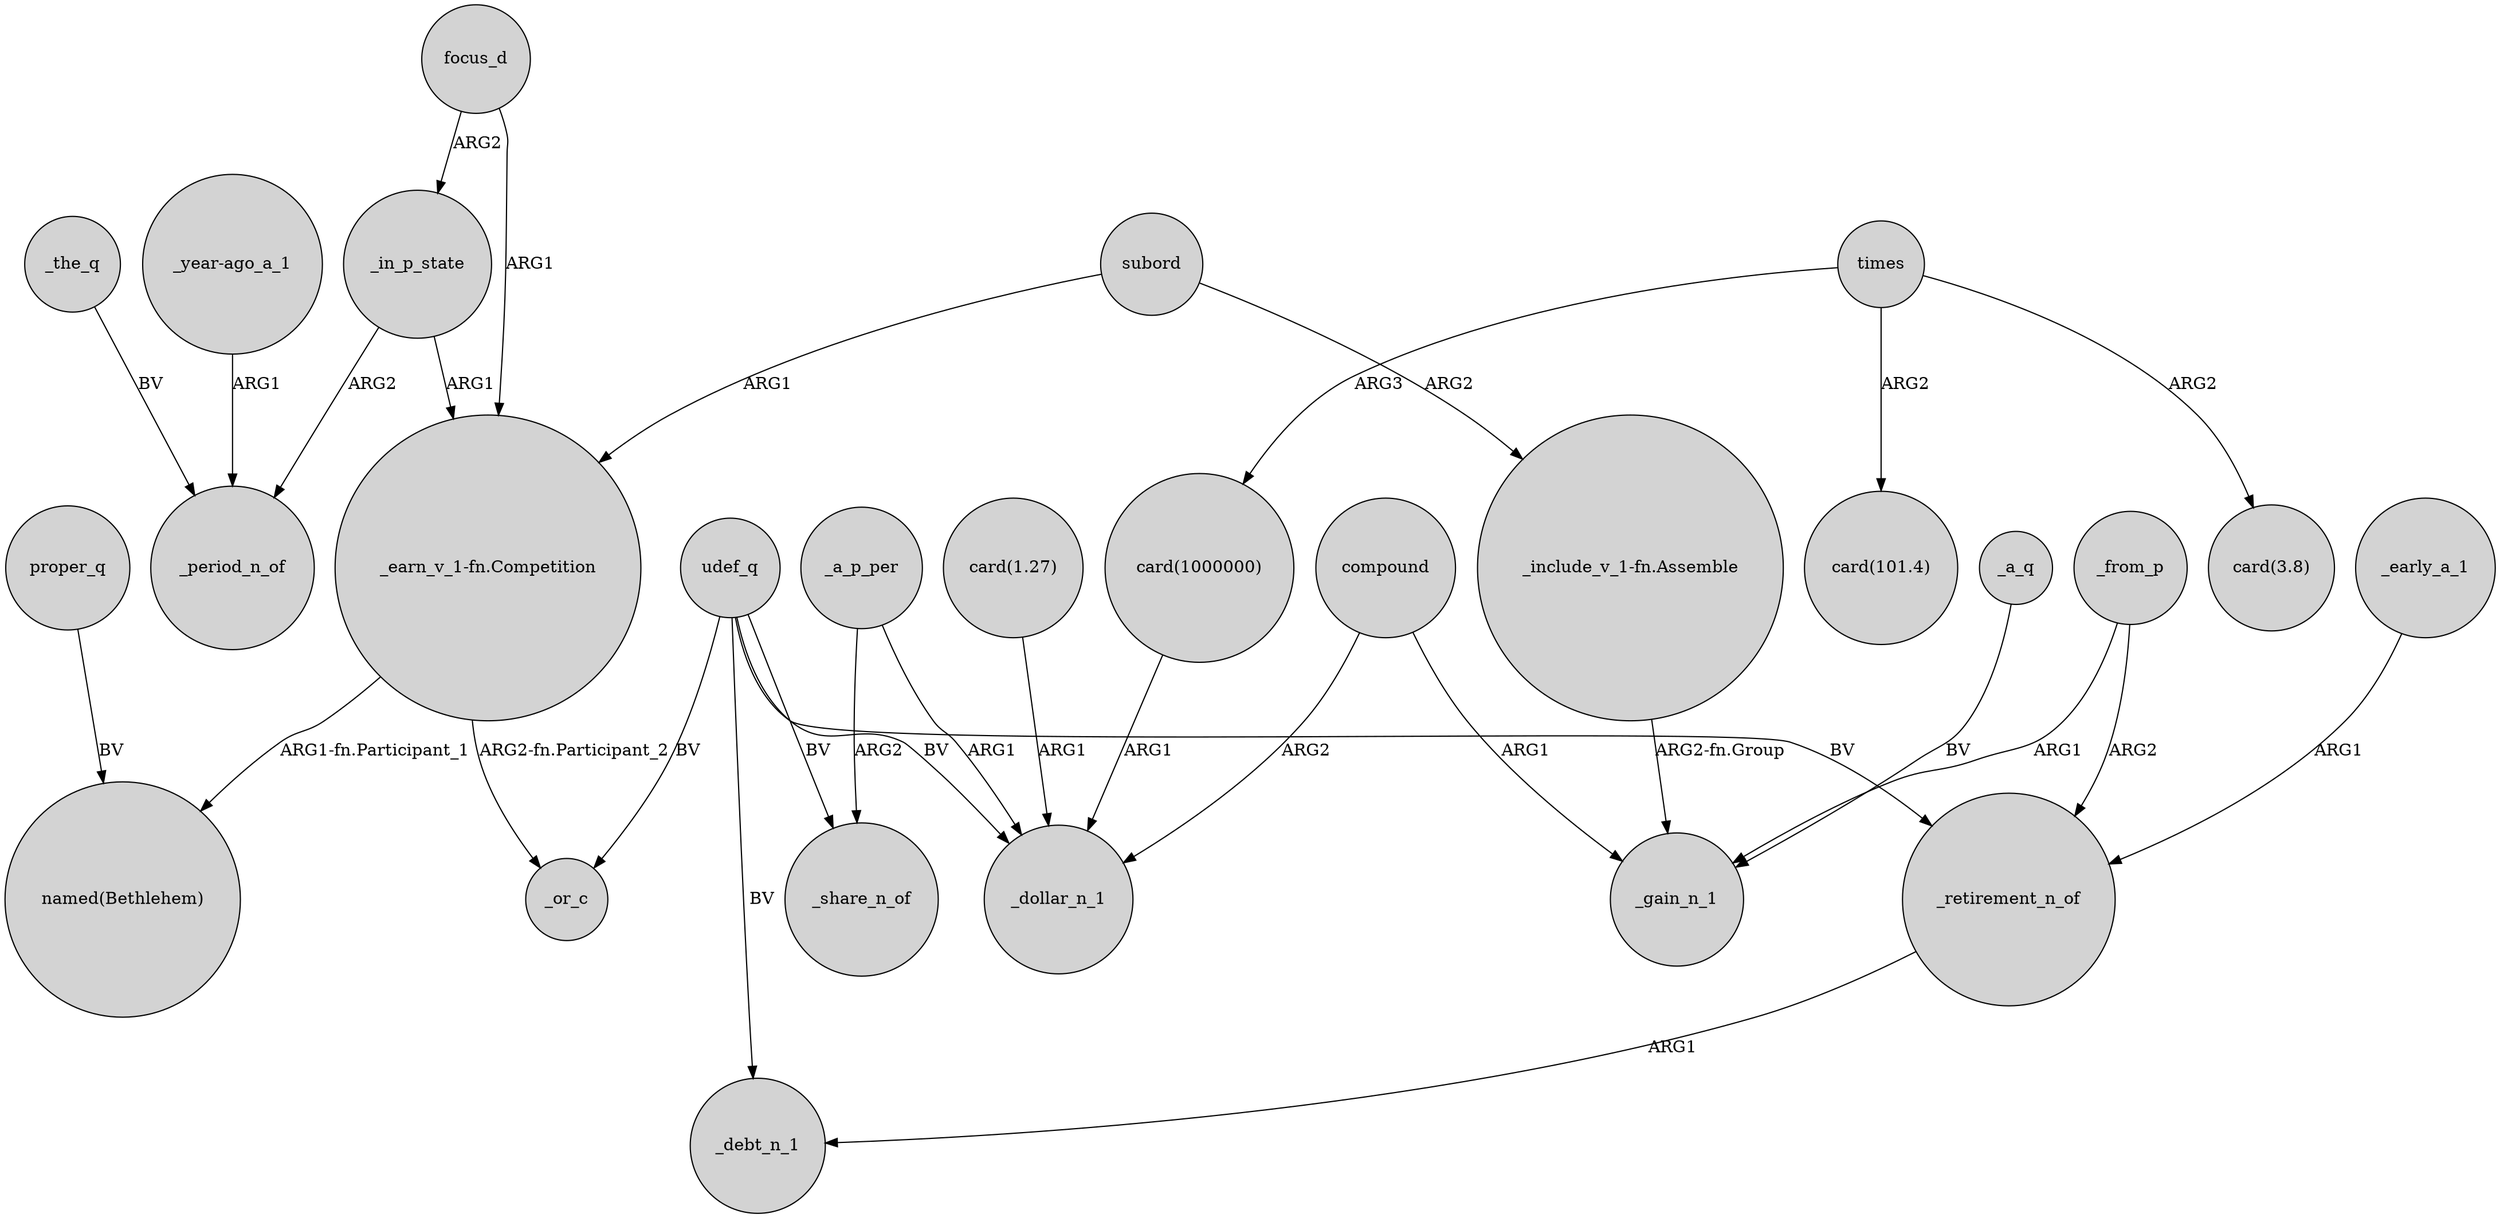 digraph {
	node [shape=circle style=filled]
	focus_d -> _in_p_state [label=ARG2]
	"card(1.27)" -> _dollar_n_1 [label=ARG1]
	times -> "card(1000000)" [label=ARG3]
	"_year-ago_a_1" -> _period_n_of [label=ARG1]
	subord -> "_earn_v_1-fn.Competition" [label=ARG1]
	"_earn_v_1-fn.Competition" -> "named(Bethlehem)" [label="ARG1-fn.Participant_1"]
	compound -> _dollar_n_1 [label=ARG2]
	"_include_v_1-fn.Assemble" -> _gain_n_1 [label="ARG2-fn.Group"]
	times -> "card(3.8)" [label=ARG2]
	_in_p_state -> "_earn_v_1-fn.Competition" [label=ARG1]
	times -> "card(101.4)" [label=ARG2]
	udef_q -> _or_c [label=BV]
	udef_q -> _debt_n_1 [label=BV]
	_a_p_per -> _share_n_of [label=ARG2]
	udef_q -> _share_n_of [label=BV]
	udef_q -> _dollar_n_1 [label=BV]
	_a_q -> _gain_n_1 [label=BV]
	"_earn_v_1-fn.Competition" -> _or_c [label="ARG2-fn.Participant_2"]
	"card(1000000)" -> _dollar_n_1 [label=ARG1]
	udef_q -> _retirement_n_of [label=BV]
	focus_d -> "_earn_v_1-fn.Competition" [label=ARG1]
	_a_p_per -> _dollar_n_1 [label=ARG1]
	_early_a_1 -> _retirement_n_of [label=ARG1]
	_in_p_state -> _period_n_of [label=ARG2]
	compound -> _gain_n_1 [label=ARG1]
	_the_q -> _period_n_of [label=BV]
	_from_p -> _retirement_n_of [label=ARG2]
	proper_q -> "named(Bethlehem)" [label=BV]
	_retirement_n_of -> _debt_n_1 [label=ARG1]
	_from_p -> _gain_n_1 [label=ARG1]
	subord -> "_include_v_1-fn.Assemble" [label=ARG2]
}
